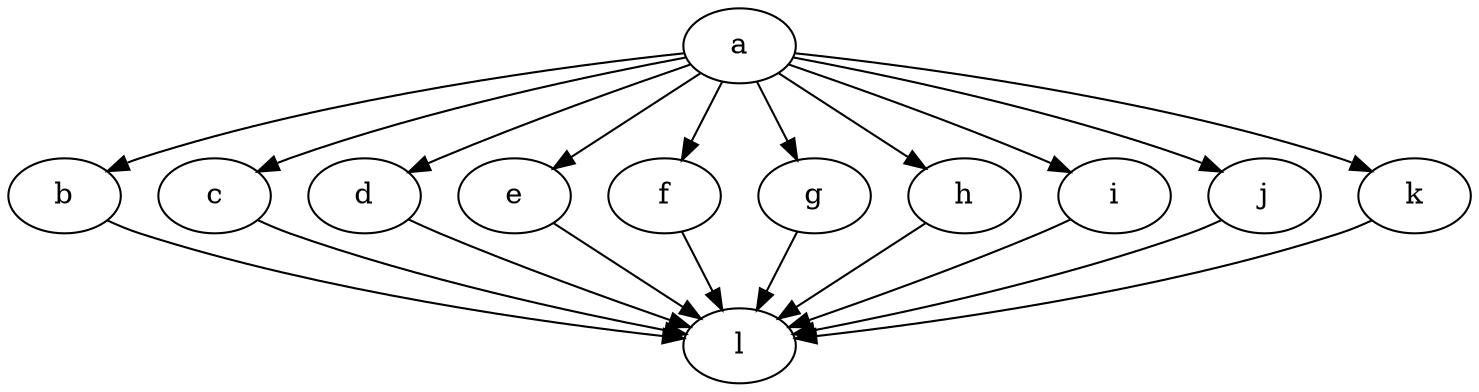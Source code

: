 digraph {
    a	[Weight=8,Start=0,Processor=1];
    b	[Weight=3,Start=31,Processor=1];
    c	[Weight=10,Start=27,Processor=2];
    d	[Weight=2,Start=34,Processor=1];
    e	[Weight=1,Start=26,Processor=2];
    f	[Weight=3,Start=12,Processor=2];
    g	[Weight=11,Start=15,Processor=2];
    h	[Weight=9,Start=8,Processor=1];
    i	[Weight=8,Start=17,Processor=1];
    l	[Weight=7,Start=37,Processor=2];
    j	[Weight=3,Start=9,Processor=2];
    k	[Weight=6,Start=25,Processor=1];
    a -> b [Weight=4];
    a -> c [Weight=6];
    a -> d [Weight=8];
    a -> e [Weight=10];
    a -> f [Weight=4];
    a -> g [Weight=5];
    a -> h [Weight=10];
    a -> i [Weight=9];
    a -> j [Weight=1];
    a -> k [Weight=8];
    b -> l [Weight=3];
    c -> l [Weight=9];
    d -> l [Weight=1];
    e -> l [Weight=4];
    f -> l [Weight=10];
    g -> l [Weight=9];
    h -> l [Weight=3];
    i -> l [Weight=3];
    j -> l [Weight=3];
    k -> l [Weight=6];
}
